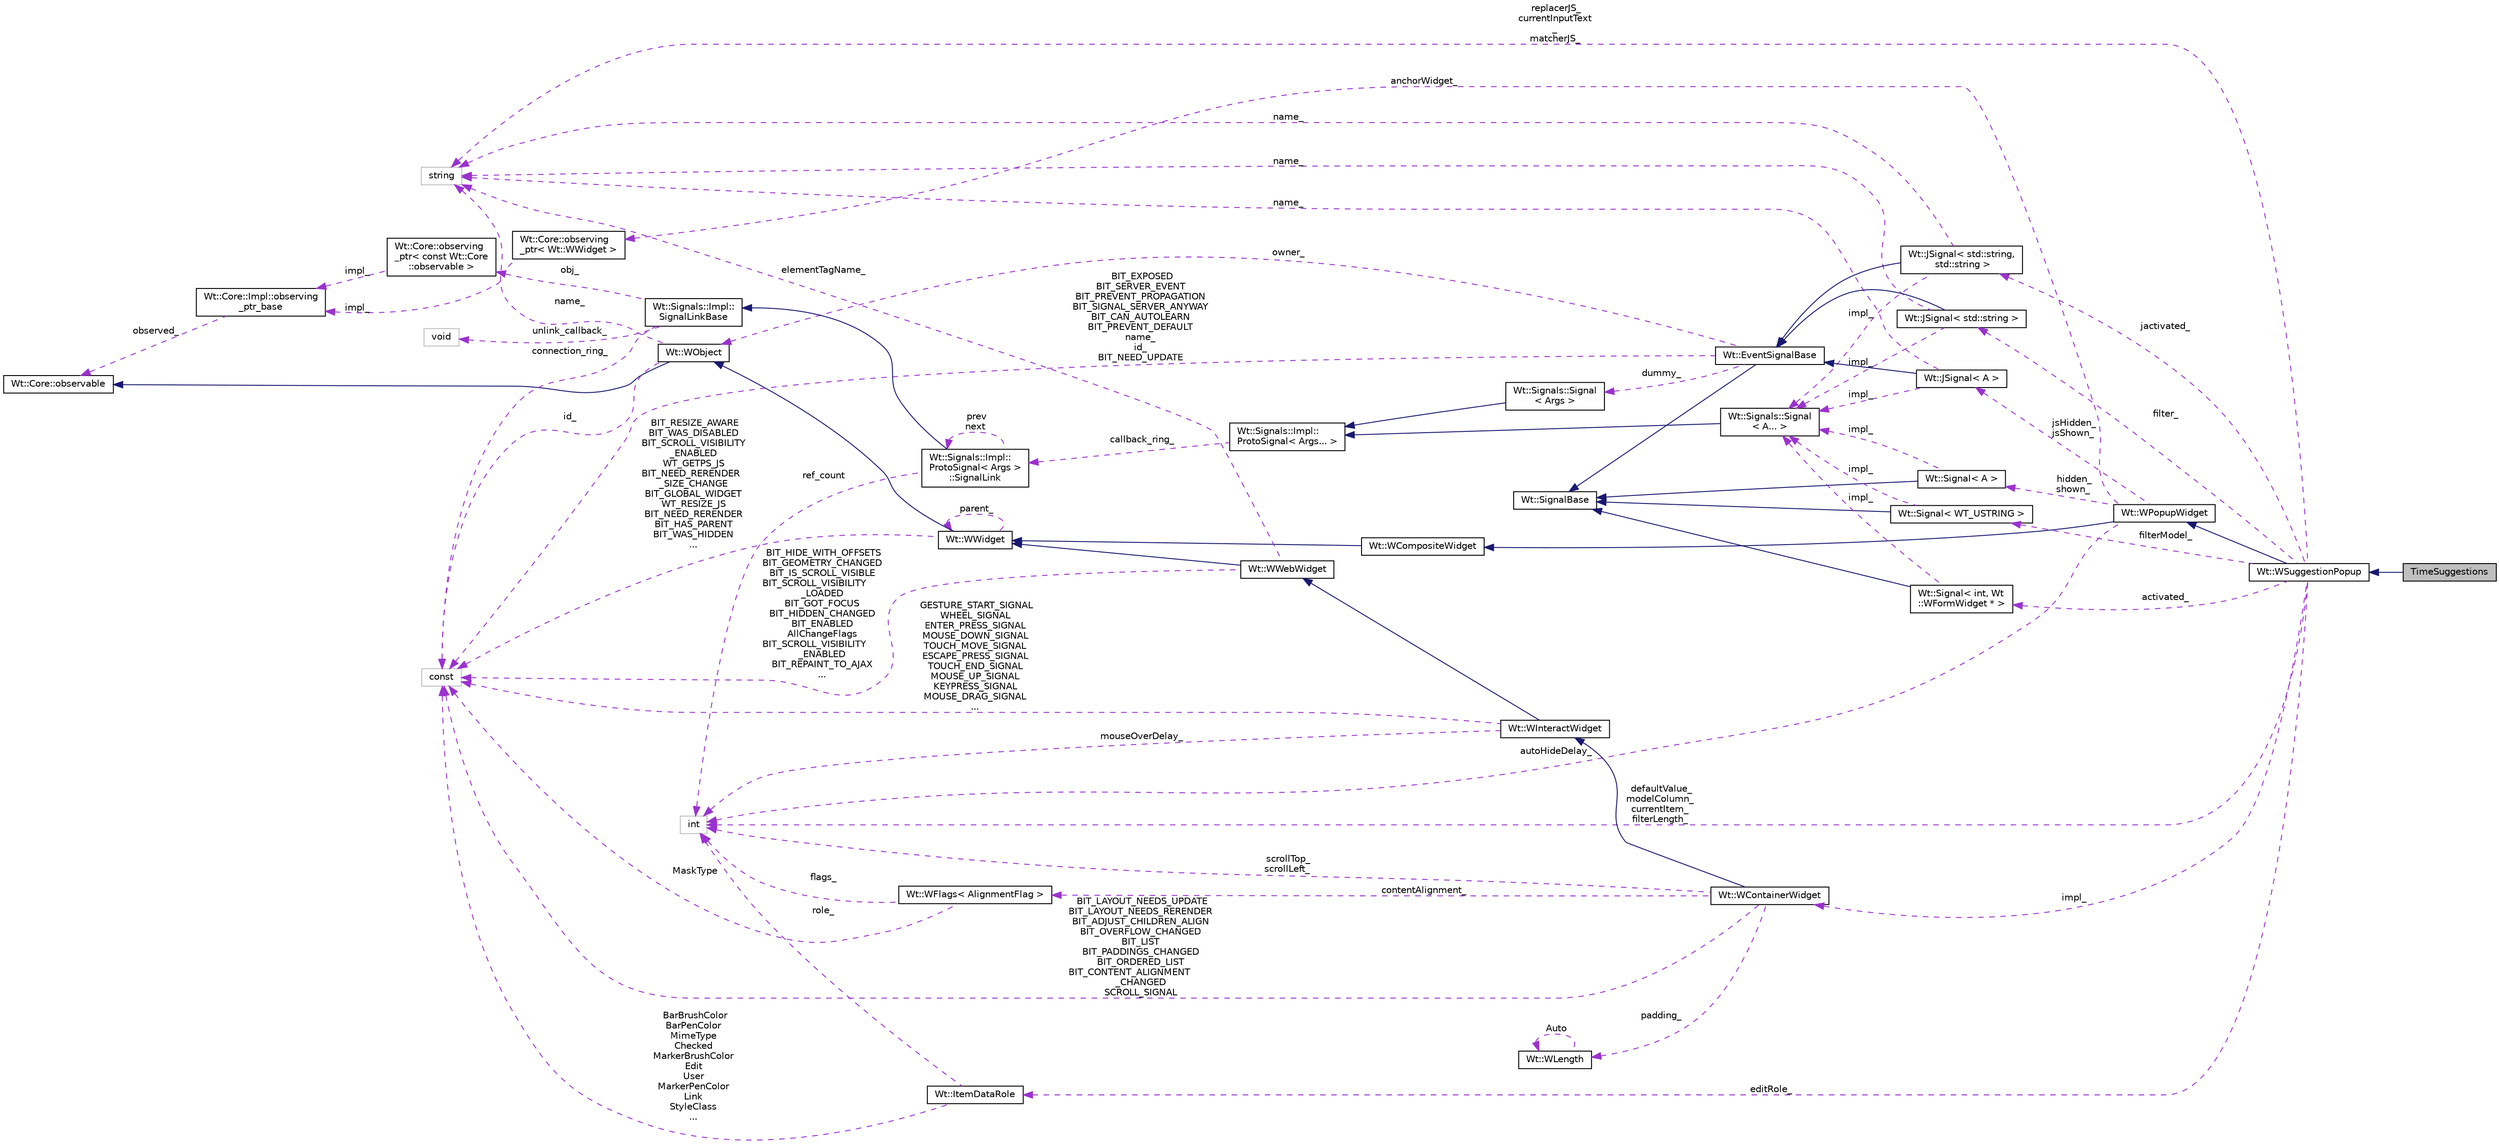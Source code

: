 digraph "TimeSuggestions"
{
 // LATEX_PDF_SIZE
  edge [fontname="Helvetica",fontsize="10",labelfontname="Helvetica",labelfontsize="10"];
  node [fontname="Helvetica",fontsize="10",shape=record];
  rankdir="LR";
  Node1 [label="TimeSuggestions",height=0.2,width=0.4,color="black", fillcolor="grey75", style="filled", fontcolor="black",tooltip=" "];
  Node2 -> Node1 [dir="back",color="midnightblue",fontsize="10",style="solid",fontname="Helvetica"];
  Node2 [label="Wt::WSuggestionPopup",height=0.2,width=0.4,color="black", fillcolor="white", style="filled",URL="$classWt_1_1WSuggestionPopup.html",tooltip="A widget which popups to assist in editing a textarea or lineedit."];
  Node3 -> Node2 [dir="back",color="midnightblue",fontsize="10",style="solid",fontname="Helvetica"];
  Node3 [label="Wt::WPopupWidget",height=0.2,width=0.4,color="black", fillcolor="white", style="filled",URL="$classWt_1_1WPopupWidget.html",tooltip="Base class for popup widgets."];
  Node4 -> Node3 [dir="back",color="midnightblue",fontsize="10",style="solid",fontname="Helvetica"];
  Node4 [label="Wt::WCompositeWidget",height=0.2,width=0.4,color="black", fillcolor="white", style="filled",URL="$classWt_1_1WCompositeWidget.html",tooltip="A widget that hides the implementation of composite widgets."];
  Node5 -> Node4 [dir="back",color="midnightblue",fontsize="10",style="solid",fontname="Helvetica"];
  Node5 [label="Wt::WWidget",height=0.2,width=0.4,color="black", fillcolor="white", style="filled",URL="$classWt_1_1WWidget.html",tooltip="The abstract base class for a user-interface component."];
  Node6 -> Node5 [dir="back",color="midnightblue",fontsize="10",style="solid",fontname="Helvetica"];
  Node6 [label="Wt::WObject",height=0.2,width=0.4,color="black", fillcolor="white", style="filled",URL="$classWt_1_1WObject.html",tooltip="A base class for objects that participate in the signal/slot system."];
  Node7 -> Node6 [dir="back",color="midnightblue",fontsize="10",style="solid",fontname="Helvetica"];
  Node7 [label="Wt::Core::observable",height=0.2,width=0.4,color="black", fillcolor="white", style="filled",URL="$classWt_1_1Core_1_1observable.html",tooltip="A base class for objects whose life-time can be tracked."];
  Node8 -> Node6 [dir="back",color="darkorchid3",fontsize="10",style="dashed",label=" name_" ,fontname="Helvetica"];
  Node8 [label="string",height=0.2,width=0.4,color="grey75", fillcolor="white", style="filled",tooltip=" "];
  Node9 -> Node6 [dir="back",color="darkorchid3",fontsize="10",style="dashed",label=" id_" ,fontname="Helvetica"];
  Node9 [label="const",height=0.2,width=0.4,color="grey75", fillcolor="white", style="filled",tooltip=" "];
  Node5 -> Node5 [dir="back",color="darkorchid3",fontsize="10",style="dashed",label=" parent_" ,fontname="Helvetica"];
  Node9 -> Node5 [dir="back",color="darkorchid3",fontsize="10",style="dashed",label=" BIT_RESIZE_AWARE\nBIT_WAS_DISABLED\nBIT_SCROLL_VISIBILITY\l_ENABLED\nWT_GETPS_JS\nBIT_NEED_RERENDER\l_SIZE_CHANGE\nBIT_GLOBAL_WIDGET\nWT_RESIZE_JS\nBIT_NEED_RERENDER\nBIT_HAS_PARENT\nBIT_WAS_HIDDEN\n..." ,fontname="Helvetica"];
  Node10 -> Node3 [dir="back",color="darkorchid3",fontsize="10",style="dashed",label=" hidden_\nshown_" ,fontname="Helvetica"];
  Node10 [label="Wt::Signal\< A \>",height=0.2,width=0.4,color="black", fillcolor="white", style="filled",URL="$classWt_1_1Signal.html",tooltip="A signal that propagates events to listeners."];
  Node11 -> Node10 [dir="back",color="midnightblue",fontsize="10",style="solid",fontname="Helvetica"];
  Node11 [label="Wt::SignalBase",height=0.2,width=0.4,color="black", fillcolor="white", style="filled",URL="$classWt_1_1SignalBase.html",tooltip="Abstract base class of a signal."];
  Node12 -> Node10 [dir="back",color="darkorchid3",fontsize="10",style="dashed",label=" impl_" ,fontname="Helvetica"];
  Node12 [label="Wt::Signals::Signal\l\< A... \>",height=0.2,width=0.4,color="black", fillcolor="white", style="filled",URL="$structWt_1_1Signals_1_1Signal.html",tooltip=" "];
  Node13 -> Node12 [dir="back",color="midnightblue",fontsize="10",style="solid",fontname="Helvetica"];
  Node13 [label="Wt::Signals::Impl::\lProtoSignal\< Args... \>",height=0.2,width=0.4,color="black", fillcolor="white", style="filled",URL="$classWt_1_1Signals_1_1Impl_1_1ProtoSignal.html",tooltip=" "];
  Node14 -> Node13 [dir="back",color="darkorchid3",fontsize="10",style="dashed",label=" callback_ring_" ,fontname="Helvetica"];
  Node14 [label="Wt::Signals::Impl::\lProtoSignal\< Args \>\l::SignalLink",height=0.2,width=0.4,color="black", fillcolor="white", style="filled",URL="$structWt_1_1Signals_1_1Impl_1_1ProtoSignal_1_1SignalLink.html",tooltip=" "];
  Node15 -> Node14 [dir="back",color="midnightblue",fontsize="10",style="solid",fontname="Helvetica"];
  Node15 [label="Wt::Signals::Impl::\lSignalLinkBase",height=0.2,width=0.4,color="black", fillcolor="white", style="filled",URL="$classWt_1_1Signals_1_1Impl_1_1SignalLinkBase.html",tooltip=" "];
  Node16 -> Node15 [dir="back",color="darkorchid3",fontsize="10",style="dashed",label=" unlink_callback_" ,fontname="Helvetica"];
  Node16 [label="void",height=0.2,width=0.4,color="grey75", fillcolor="white", style="filled",tooltip=" "];
  Node17 -> Node15 [dir="back",color="darkorchid3",fontsize="10",style="dashed",label=" obj_" ,fontname="Helvetica"];
  Node17 [label="Wt::Core::observing\l_ptr\< const Wt::Core\l::observable \>",height=0.2,width=0.4,color="black", fillcolor="white", style="filled",URL="$classWt_1_1Core_1_1observing__ptr.html",tooltip=" "];
  Node18 -> Node17 [dir="back",color="darkorchid3",fontsize="10",style="dashed",label=" impl_" ,fontname="Helvetica"];
  Node18 [label="Wt::Core::Impl::observing\l_ptr_base",height=0.2,width=0.4,color="black", fillcolor="white", style="filled",URL="$structWt_1_1Core_1_1Impl_1_1observing__ptr__base.html",tooltip=" "];
  Node7 -> Node18 [dir="back",color="darkorchid3",fontsize="10",style="dashed",label=" observed_" ,fontname="Helvetica"];
  Node9 -> Node15 [dir="back",color="darkorchid3",fontsize="10",style="dashed",label=" connection_ring_" ,fontname="Helvetica"];
  Node19 -> Node14 [dir="back",color="darkorchid3",fontsize="10",style="dashed",label=" ref_count" ,fontname="Helvetica"];
  Node19 [label="int",height=0.2,width=0.4,color="grey75", fillcolor="white", style="filled",tooltip=" "];
  Node14 -> Node14 [dir="back",color="darkorchid3",fontsize="10",style="dashed",label=" prev\nnext" ,fontname="Helvetica"];
  Node20 -> Node3 [dir="back",color="darkorchid3",fontsize="10",style="dashed",label=" jsHidden_\njsShown_" ,fontname="Helvetica"];
  Node20 [label="Wt::JSignal\< A \>",height=0.2,width=0.4,color="black", fillcolor="white", style="filled",URL="$classWt_1_1JSignal.html",tooltip="A signal to relay JavaScript to C++ calls."];
  Node21 -> Node20 [dir="back",color="midnightblue",fontsize="10",style="solid",fontname="Helvetica"];
  Node21 [label="Wt::EventSignalBase",height=0.2,width=0.4,color="black", fillcolor="white", style="filled",URL="$classWt_1_1EventSignalBase.html",tooltip="Abstract base class of an event signal."];
  Node11 -> Node21 [dir="back",color="midnightblue",fontsize="10",style="solid",fontname="Helvetica"];
  Node6 -> Node21 [dir="back",color="darkorchid3",fontsize="10",style="dashed",label=" owner_" ,fontname="Helvetica"];
  Node22 -> Node21 [dir="back",color="darkorchid3",fontsize="10",style="dashed",label=" dummy_" ,fontname="Helvetica"];
  Node22 [label="Wt::Signals::Signal\l\< Args \>",height=0.2,width=0.4,color="black", fillcolor="white", style="filled",URL="$structWt_1_1Signals_1_1Signal.html",tooltip=" "];
  Node13 -> Node22 [dir="back",color="midnightblue",fontsize="10",style="solid",fontname="Helvetica"];
  Node9 -> Node21 [dir="back",color="darkorchid3",fontsize="10",style="dashed",label=" BIT_EXPOSED\nBIT_SERVER_EVENT\nBIT_PREVENT_PROPAGATION\nBIT_SIGNAL_SERVER_ANYWAY\nBIT_CAN_AUTOLEARN\nBIT_PREVENT_DEFAULT\nname_\nid_\nBIT_NEED_UPDATE" ,fontname="Helvetica"];
  Node8 -> Node20 [dir="back",color="darkorchid3",fontsize="10",style="dashed",label=" name_" ,fontname="Helvetica"];
  Node12 -> Node20 [dir="back",color="darkorchid3",fontsize="10",style="dashed",label=" impl_" ,fontname="Helvetica"];
  Node23 -> Node3 [dir="back",color="darkorchid3",fontsize="10",style="dashed",label=" anchorWidget_" ,fontname="Helvetica"];
  Node23 [label="Wt::Core::observing\l_ptr\< Wt::WWidget \>",height=0.2,width=0.4,color="black", fillcolor="white", style="filled",URL="$classWt_1_1Core_1_1observing__ptr.html",tooltip=" "];
  Node18 -> Node23 [dir="back",color="darkorchid3",fontsize="10",style="dashed",label=" impl_" ,fontname="Helvetica"];
  Node19 -> Node3 [dir="back",color="darkorchid3",fontsize="10",style="dashed",label=" autoHideDelay_" ,fontname="Helvetica"];
  Node24 -> Node2 [dir="back",color="darkorchid3",fontsize="10",style="dashed",label=" impl_" ,fontname="Helvetica"];
  Node24 [label="Wt::WContainerWidget",height=0.2,width=0.4,color="black", fillcolor="white", style="filled",URL="$classWt_1_1WContainerWidget.html",tooltip="A widget that holds and manages child widgets."];
  Node25 -> Node24 [dir="back",color="midnightblue",fontsize="10",style="solid",fontname="Helvetica"];
  Node25 [label="Wt::WInteractWidget",height=0.2,width=0.4,color="black", fillcolor="white", style="filled",URL="$classWt_1_1WInteractWidget.html",tooltip="An abstract widget that can receive user-interface interaction."];
  Node26 -> Node25 [dir="back",color="midnightblue",fontsize="10",style="solid",fontname="Helvetica"];
  Node26 [label="Wt::WWebWidget",height=0.2,width=0.4,color="black", fillcolor="white", style="filled",URL="$classWt_1_1WWebWidget.html",tooltip="A base class for widgets with an HTML counterpart."];
  Node5 -> Node26 [dir="back",color="midnightblue",fontsize="10",style="solid",fontname="Helvetica"];
  Node8 -> Node26 [dir="back",color="darkorchid3",fontsize="10",style="dashed",label=" elementTagName_" ,fontname="Helvetica"];
  Node9 -> Node26 [dir="back",color="darkorchid3",fontsize="10",style="dashed",label=" BIT_HIDE_WITH_OFFSETS\nBIT_GEOMETRY_CHANGED\nBIT_IS_SCROLL_VISIBLE\nBIT_SCROLL_VISIBILITY\l_LOADED\nBIT_GOT_FOCUS\nBIT_HIDDEN_CHANGED\nBIT_ENABLED\nAllChangeFlags\nBIT_SCROLL_VISIBILITY\l_ENABLED\nBIT_REPAINT_TO_AJAX\n..." ,fontname="Helvetica"];
  Node19 -> Node25 [dir="back",color="darkorchid3",fontsize="10",style="dashed",label=" mouseOverDelay_" ,fontname="Helvetica"];
  Node9 -> Node25 [dir="back",color="darkorchid3",fontsize="10",style="dashed",label=" GESTURE_START_SIGNAL\nWHEEL_SIGNAL\nENTER_PRESS_SIGNAL\nMOUSE_DOWN_SIGNAL\nTOUCH_MOVE_SIGNAL\nESCAPE_PRESS_SIGNAL\nTOUCH_END_SIGNAL\nMOUSE_UP_SIGNAL\nKEYPRESS_SIGNAL\nMOUSE_DRAG_SIGNAL\n..." ,fontname="Helvetica"];
  Node19 -> Node24 [dir="back",color="darkorchid3",fontsize="10",style="dashed",label=" scrollTop_\nscrollLeft_" ,fontname="Helvetica"];
  Node27 -> Node24 [dir="back",color="darkorchid3",fontsize="10",style="dashed",label=" contentAlignment_" ,fontname="Helvetica"];
  Node27 [label="Wt::WFlags\< AlignmentFlag \>",height=0.2,width=0.4,color="black", fillcolor="white", style="filled",URL="$classWt_1_1WFlags.html",tooltip=" "];
  Node19 -> Node27 [dir="back",color="darkorchid3",fontsize="10",style="dashed",label=" flags_" ,fontname="Helvetica"];
  Node9 -> Node27 [dir="back",color="darkorchid3",fontsize="10",style="dashed",label=" MaskType" ,fontname="Helvetica"];
  Node28 -> Node24 [dir="back",color="darkorchid3",fontsize="10",style="dashed",label=" padding_" ,fontname="Helvetica"];
  Node28 [label="Wt::WLength",height=0.2,width=0.4,color="black", fillcolor="white", style="filled",URL="$classWt_1_1WLength.html",tooltip="A value class that describes a CSS length."];
  Node28 -> Node28 [dir="back",color="darkorchid3",fontsize="10",style="dashed",label=" Auto" ,fontname="Helvetica"];
  Node9 -> Node24 [dir="back",color="darkorchid3",fontsize="10",style="dashed",label=" BIT_LAYOUT_NEEDS_UPDATE\nBIT_LAYOUT_NEEDS_RERENDER\nBIT_ADJUST_CHILDREN_ALIGN\nBIT_OVERFLOW_CHANGED\nBIT_LIST\nBIT_PADDINGS_CHANGED\nBIT_ORDERED_LIST\nBIT_CONTENT_ALIGNMENT\l_CHANGED\nSCROLL_SIGNAL" ,fontname="Helvetica"];
  Node29 -> Node2 [dir="back",color="darkorchid3",fontsize="10",style="dashed",label=" activated_" ,fontname="Helvetica"];
  Node29 [label="Wt::Signal\< int, Wt\l::WFormWidget * \>",height=0.2,width=0.4,color="black", fillcolor="white", style="filled",URL="$classWt_1_1Signal.html",tooltip=" "];
  Node11 -> Node29 [dir="back",color="midnightblue",fontsize="10",style="solid",fontname="Helvetica"];
  Node12 -> Node29 [dir="back",color="darkorchid3",fontsize="10",style="dashed",label=" impl_" ,fontname="Helvetica"];
  Node30 -> Node2 [dir="back",color="darkorchid3",fontsize="10",style="dashed",label=" filter_" ,fontname="Helvetica"];
  Node30 [label="Wt::JSignal\< std::string \>",height=0.2,width=0.4,color="black", fillcolor="white", style="filled",URL="$classWt_1_1JSignal.html",tooltip=" "];
  Node21 -> Node30 [dir="back",color="midnightblue",fontsize="10",style="solid",fontname="Helvetica"];
  Node8 -> Node30 [dir="back",color="darkorchid3",fontsize="10",style="dashed",label=" name_" ,fontname="Helvetica"];
  Node12 -> Node30 [dir="back",color="darkorchid3",fontsize="10",style="dashed",label=" impl_" ,fontname="Helvetica"];
  Node31 -> Node2 [dir="back",color="darkorchid3",fontsize="10",style="dashed",label=" jactivated_" ,fontname="Helvetica"];
  Node31 [label="Wt::JSignal\< std::string,\l std::string \>",height=0.2,width=0.4,color="black", fillcolor="white", style="filled",URL="$classWt_1_1JSignal.html",tooltip=" "];
  Node21 -> Node31 [dir="back",color="midnightblue",fontsize="10",style="solid",fontname="Helvetica"];
  Node8 -> Node31 [dir="back",color="darkorchid3",fontsize="10",style="dashed",label=" name_" ,fontname="Helvetica"];
  Node12 -> Node31 [dir="back",color="darkorchid3",fontsize="10",style="dashed",label=" impl_" ,fontname="Helvetica"];
  Node19 -> Node2 [dir="back",color="darkorchid3",fontsize="10",style="dashed",label=" defaultValue_\nmodelColumn_\ncurrentItem_\nfilterLength_" ,fontname="Helvetica"];
  Node8 -> Node2 [dir="back",color="darkorchid3",fontsize="10",style="dashed",label=" replacerJS_\ncurrentInputText\l_\nmatcherJS_" ,fontname="Helvetica"];
  Node32 -> Node2 [dir="back",color="darkorchid3",fontsize="10",style="dashed",label=" editRole_" ,fontname="Helvetica"];
  Node32 [label="Wt::ItemDataRole",height=0.2,width=0.4,color="black", fillcolor="white", style="filled",URL="$classWt_1_1ItemDataRole.html",tooltip="Enumeration that indicates a role for a data item."];
  Node19 -> Node32 [dir="back",color="darkorchid3",fontsize="10",style="dashed",label=" role_" ,fontname="Helvetica"];
  Node9 -> Node32 [dir="back",color="darkorchid3",fontsize="10",style="dashed",label=" BarBrushColor\nBarPenColor\nMimeType\nChecked\nMarkerBrushColor\nEdit\nUser\nMarkerPenColor\nLink\nStyleClass\n..." ,fontname="Helvetica"];
  Node33 -> Node2 [dir="back",color="darkorchid3",fontsize="10",style="dashed",label=" filterModel_" ,fontname="Helvetica"];
  Node33 [label="Wt::Signal\< WT_USTRING \>",height=0.2,width=0.4,color="black", fillcolor="white", style="filled",URL="$classWt_1_1Signal.html",tooltip=" "];
  Node11 -> Node33 [dir="back",color="midnightblue",fontsize="10",style="solid",fontname="Helvetica"];
  Node12 -> Node33 [dir="back",color="darkorchid3",fontsize="10",style="dashed",label=" impl_" ,fontname="Helvetica"];
}
